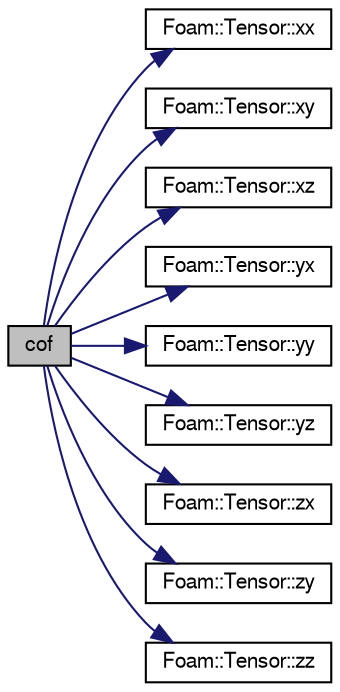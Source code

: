 digraph "cof"
{
  bgcolor="transparent";
  edge [fontname="FreeSans",fontsize="10",labelfontname="FreeSans",labelfontsize="10"];
  node [fontname="FreeSans",fontsize="10",shape=record];
  rankdir="LR";
  Node128032 [label="cof",height=0.2,width=0.4,color="black", fillcolor="grey75", style="filled", fontcolor="black"];
  Node128032 -> Node128033 [color="midnightblue",fontsize="10",style="solid",fontname="FreeSans"];
  Node128033 [label="Foam::Tensor::xx",height=0.2,width=0.4,color="black",URL="$a27634.html#a1b97c7c1ed81b4fb23da8dcb71a8cd2a"];
  Node128032 -> Node128034 [color="midnightblue",fontsize="10",style="solid",fontname="FreeSans"];
  Node128034 [label="Foam::Tensor::xy",height=0.2,width=0.4,color="black",URL="$a27634.html#aab470ae2a5eeac8c33a7b6abac6b39b3"];
  Node128032 -> Node128035 [color="midnightblue",fontsize="10",style="solid",fontname="FreeSans"];
  Node128035 [label="Foam::Tensor::xz",height=0.2,width=0.4,color="black",URL="$a27634.html#a6c0a9bc605f3cfdfb3307b3dcf136f60"];
  Node128032 -> Node128036 [color="midnightblue",fontsize="10",style="solid",fontname="FreeSans"];
  Node128036 [label="Foam::Tensor::yx",height=0.2,width=0.4,color="black",URL="$a27634.html#a217bb42e2157c7914d7ebb0ffb730b7d"];
  Node128032 -> Node128037 [color="midnightblue",fontsize="10",style="solid",fontname="FreeSans"];
  Node128037 [label="Foam::Tensor::yy",height=0.2,width=0.4,color="black",URL="$a27634.html#aba9d77023a5662b9c2d3639d5de555a0"];
  Node128032 -> Node128038 [color="midnightblue",fontsize="10",style="solid",fontname="FreeSans"];
  Node128038 [label="Foam::Tensor::yz",height=0.2,width=0.4,color="black",URL="$a27634.html#a4a98b51ba7019e1cfffae8d321a823df"];
  Node128032 -> Node128039 [color="midnightblue",fontsize="10",style="solid",fontname="FreeSans"];
  Node128039 [label="Foam::Tensor::zx",height=0.2,width=0.4,color="black",URL="$a27634.html#ab7a45ba3b507f0b3f9d5c0bde184b151"];
  Node128032 -> Node128040 [color="midnightblue",fontsize="10",style="solid",fontname="FreeSans"];
  Node128040 [label="Foam::Tensor::zy",height=0.2,width=0.4,color="black",URL="$a27634.html#ab7ecfba4f263d0455d4ea82f590a2612"];
  Node128032 -> Node128041 [color="midnightblue",fontsize="10",style="solid",fontname="FreeSans"];
  Node128041 [label="Foam::Tensor::zz",height=0.2,width=0.4,color="black",URL="$a27634.html#a831c4848d01bfcc8d717b7ef92f2cd4b"];
}
